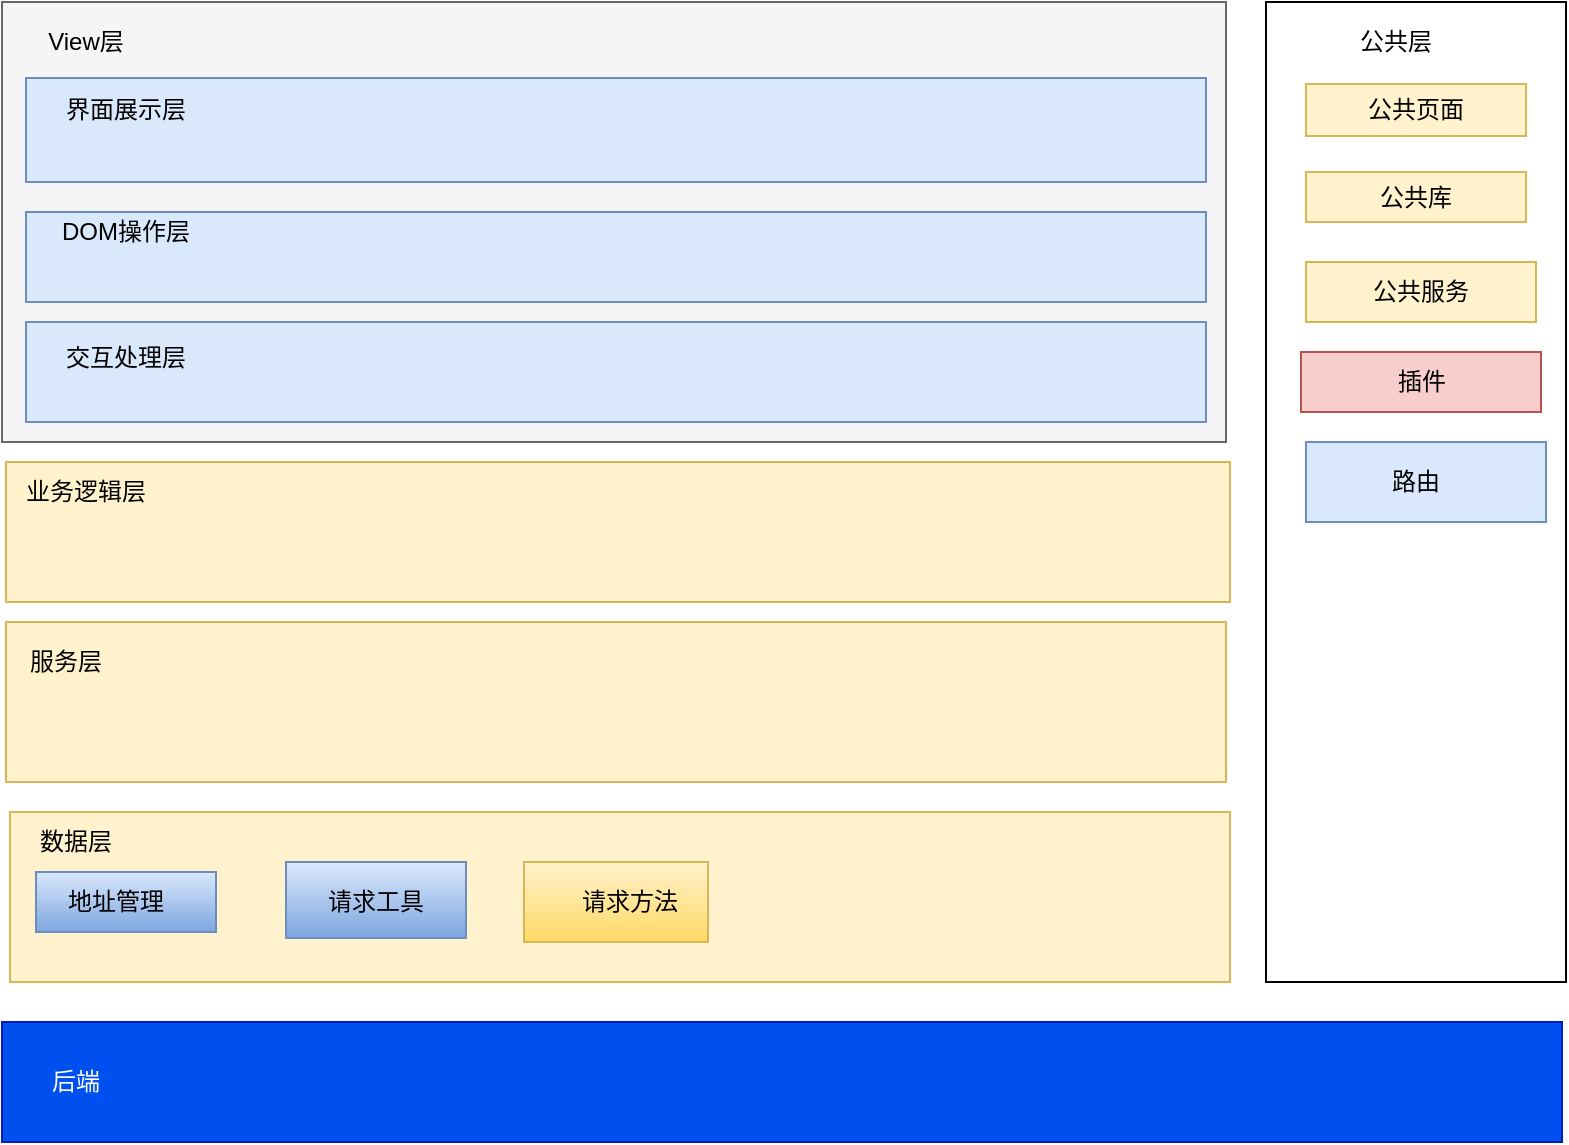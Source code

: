 <mxfile version="12.1.0" type="device" pages="1"><diagram id="7XFfERc8WOFVb3B_mIbi" name="第 1 页"><mxGraphModel dx="1074" dy="795" grid="1" gridSize="10" guides="1" tooltips="1" connect="1" arrows="1" fold="1" page="1" pageScale="1" pageWidth="827" pageHeight="1169" math="0" shadow="0"><root><mxCell id="0"/><mxCell id="1" parent="0"/><mxCell id="NRqjDz4JZ2EU1YF33kfE-32" value="dizhi guanli&amp;nbsp;" style="text;html=1;strokeColor=none;fillColor=none;align=center;verticalAlign=middle;whiteSpace=wrap;rounded=0;fontColor=#FFFFFF;" vertex="1" parent="1"><mxGeometry x="52.5" y="480" width="75" height="20" as="geometry"/></mxCell><mxCell id="NRqjDz4JZ2EU1YF33kfE-1" value="" style="rounded=0;whiteSpace=wrap;html=1;fillColor=#f5f5f5;strokeColor=#666666;fontColor=#333333;" vertex="1" parent="1"><mxGeometry x="28" y="40" width="612" height="220" as="geometry"/></mxCell><mxCell id="NRqjDz4JZ2EU1YF33kfE-2" value="View层" style="text;html=1;strokeColor=none;fillColor=none;align=center;verticalAlign=middle;whiteSpace=wrap;rounded=0;" vertex="1" parent="1"><mxGeometry x="40" y="50" width="60" height="20" as="geometry"/></mxCell><mxCell id="NRqjDz4JZ2EU1YF33kfE-3" value="" style="rounded=0;whiteSpace=wrap;html=1;fillColor=#dae8fc;strokeColor=#6c8ebf;" vertex="1" parent="1"><mxGeometry x="40" y="145" width="590" height="45" as="geometry"/></mxCell><mxCell id="NRqjDz4JZ2EU1YF33kfE-4" value="DOM操作层" style="text;html=1;strokeColor=none;fillColor=none;align=center;verticalAlign=middle;whiteSpace=wrap;rounded=0;" vertex="1" parent="1"><mxGeometry x="40" y="145" width="100" height="20" as="geometry"/></mxCell><mxCell id="NRqjDz4JZ2EU1YF33kfE-5" value="" style="rounded=0;whiteSpace=wrap;html=1;fillColor=#dae8fc;strokeColor=#6c8ebf;" vertex="1" parent="1"><mxGeometry x="40" y="78" width="590" height="52" as="geometry"/></mxCell><mxCell id="NRqjDz4JZ2EU1YF33kfE-8" value="界面展示层" style="text;html=1;strokeColor=none;fillColor=none;align=center;verticalAlign=middle;whiteSpace=wrap;rounded=0;" vertex="1" parent="1"><mxGeometry x="50" y="84" width="80" height="20" as="geometry"/></mxCell><mxCell id="NRqjDz4JZ2EU1YF33kfE-10" value="" style="rounded=0;whiteSpace=wrap;html=1;fillColor=#fff2cc;strokeColor=#d6b656;" vertex="1" parent="1"><mxGeometry x="30" y="270" width="612" height="70" as="geometry"/></mxCell><mxCell id="NRqjDz4JZ2EU1YF33kfE-11" value="业务逻辑层" style="text;html=1;strokeColor=none;fillColor=none;align=center;verticalAlign=middle;whiteSpace=wrap;rounded=0;" vertex="1" parent="1"><mxGeometry x="30" y="275" width="80" height="20" as="geometry"/></mxCell><mxCell id="NRqjDz4JZ2EU1YF33kfE-12" value="" style="rounded=0;whiteSpace=wrap;html=1;fillColor=#fff2cc;strokeColor=#d6b656;" vertex="1" parent="1"><mxGeometry x="30" y="350" width="610" height="80" as="geometry"/></mxCell><mxCell id="NRqjDz4JZ2EU1YF33kfE-13" value="服务层" style="text;html=1;strokeColor=none;fillColor=none;align=center;verticalAlign=middle;whiteSpace=wrap;rounded=0;" vertex="1" parent="1"><mxGeometry x="40" y="360" width="40" height="20" as="geometry"/></mxCell><mxCell id="NRqjDz4JZ2EU1YF33kfE-14" value="" style="rounded=0;whiteSpace=wrap;html=1;fillColor=#fff2cc;strokeColor=#d6b656;" vertex="1" parent="1"><mxGeometry x="32" y="445" width="610" height="85" as="geometry"/></mxCell><mxCell id="NRqjDz4JZ2EU1YF33kfE-15" value="数据层" style="text;html=1;strokeColor=none;fillColor=none;align=center;verticalAlign=middle;whiteSpace=wrap;rounded=0;" vertex="1" parent="1"><mxGeometry x="45" y="450" width="40" height="20" as="geometry"/></mxCell><mxCell id="NRqjDz4JZ2EU1YF33kfE-16" value="" style="rounded=0;whiteSpace=wrap;html=1;" vertex="1" parent="1"><mxGeometry x="660" y="40" width="150" height="490" as="geometry"/></mxCell><mxCell id="NRqjDz4JZ2EU1YF33kfE-17" value="" style="rounded=0;whiteSpace=wrap;html=1;fillColor=#0050ef;strokeColor=#001DBC;fontColor=#ffffff;" vertex="1" parent="1"><mxGeometry x="28" y="550" width="780" height="60" as="geometry"/></mxCell><mxCell id="NRqjDz4JZ2EU1YF33kfE-18" value="后端" style="text;html=1;strokeColor=none;fillColor=none;align=center;verticalAlign=middle;whiteSpace=wrap;rounded=0;fontColor=#FFFFFF;" vertex="1" parent="1"><mxGeometry x="40" y="570" width="50" height="20" as="geometry"/></mxCell><mxCell id="NRqjDz4JZ2EU1YF33kfE-20" value="公共层" style="text;html=1;strokeColor=none;fillColor=none;align=center;verticalAlign=middle;whiteSpace=wrap;rounded=0;" vertex="1" parent="1"><mxGeometry x="680" y="50" width="90" height="20" as="geometry"/></mxCell><mxCell id="NRqjDz4JZ2EU1YF33kfE-21" value="公共页面" style="rounded=0;whiteSpace=wrap;html=1;fillColor=#fff2cc;strokeColor=#d6b656;" vertex="1" parent="1"><mxGeometry x="680" y="81" width="110" height="26" as="geometry"/></mxCell><mxCell id="NRqjDz4JZ2EU1YF33kfE-22" value="公共库" style="rounded=0;whiteSpace=wrap;html=1;fillColor=#fff2cc;strokeColor=#d6b656;" vertex="1" parent="1"><mxGeometry x="680" y="125" width="110" height="25" as="geometry"/></mxCell><mxCell id="NRqjDz4JZ2EU1YF33kfE-23" value="公共服务" style="rounded=0;whiteSpace=wrap;html=1;fillColor=#fff2cc;strokeColor=#d6b656;" vertex="1" parent="1"><mxGeometry x="680" y="170" width="115" height="30" as="geometry"/></mxCell><mxCell id="NRqjDz4JZ2EU1YF33kfE-24" value="插件" style="rounded=0;whiteSpace=wrap;html=1;fillColor=#f8cecc;strokeColor=#b85450;" vertex="1" parent="1"><mxGeometry x="677.5" y="215" width="120" height="30" as="geometry"/></mxCell><mxCell id="NRqjDz4JZ2EU1YF33kfE-25" value="" style="rounded=0;whiteSpace=wrap;html=1;fillColor=#dae8fc;strokeColor=#6c8ebf;" vertex="1" parent="1"><mxGeometry x="40" y="200" width="590" height="50" as="geometry"/></mxCell><mxCell id="NRqjDz4JZ2EU1YF33kfE-26" value="交互处理层" style="text;html=1;strokeColor=none;fillColor=none;align=center;verticalAlign=middle;whiteSpace=wrap;rounded=0;" vertex="1" parent="1"><mxGeometry x="50" y="208" width="80" height="20" as="geometry"/></mxCell><mxCell id="NRqjDz4JZ2EU1YF33kfE-27" value="" style="rounded=0;whiteSpace=wrap;html=1;fillColor=#dae8fc;strokeColor=#6c8ebf;" vertex="1" parent="1"><mxGeometry x="680" y="260" width="120" height="40" as="geometry"/></mxCell><mxCell id="NRqjDz4JZ2EU1YF33kfE-28" value="路由" style="text;html=1;strokeColor=none;fillColor=none;align=center;verticalAlign=middle;whiteSpace=wrap;rounded=0;" vertex="1" parent="1"><mxGeometry x="715" y="270" width="40" height="20" as="geometry"/></mxCell><mxCell id="NRqjDz4JZ2EU1YF33kfE-29" value="" style="rounded=0;whiteSpace=wrap;html=1;fillColor=#dae8fc;strokeColor=#6c8ebf;gradientColor=#7ea6e0;" vertex="1" parent="1"><mxGeometry x="45" y="475" width="90" height="30" as="geometry"/></mxCell><mxCell id="NRqjDz4JZ2EU1YF33kfE-35" value="地址管理" style="text;html=1;strokeColor=none;fillColor=none;align=center;verticalAlign=middle;whiteSpace=wrap;rounded=0;fontColor=#000000;" vertex="1" parent="1"><mxGeometry x="55" y="480" width="60" height="20" as="geometry"/></mxCell><mxCell id="NRqjDz4JZ2EU1YF33kfE-36" value="" style="rounded=0;whiteSpace=wrap;html=1;gradientColor=#7ea6e0;fillColor=#dae8fc;strokeColor=#6c8ebf;" vertex="1" parent="1"><mxGeometry x="170" y="470" width="90" height="38" as="geometry"/></mxCell><mxCell id="NRqjDz4JZ2EU1YF33kfE-37" value="请求工具" style="text;html=1;strokeColor=none;fillColor=none;align=center;verticalAlign=middle;whiteSpace=wrap;rounded=0;fontColor=#000000;" vertex="1" parent="1"><mxGeometry x="190" y="480" width="50" height="20" as="geometry"/></mxCell><mxCell id="NRqjDz4JZ2EU1YF33kfE-38" value="" style="rounded=0;whiteSpace=wrap;html=1;gradientColor=#ffd966;fillColor=#fff2cc;strokeColor=#d6b656;" vertex="1" parent="1"><mxGeometry x="289" y="470" width="92" height="40" as="geometry"/></mxCell><mxCell id="NRqjDz4JZ2EU1YF33kfE-39" value="请求方法" style="text;html=1;strokeColor=none;fillColor=none;align=center;verticalAlign=middle;whiteSpace=wrap;rounded=0;fontColor=#000000;" vertex="1" parent="1"><mxGeometry x="314" y="480" width="56" height="20" as="geometry"/></mxCell></root></mxGraphModel></diagram></mxfile>